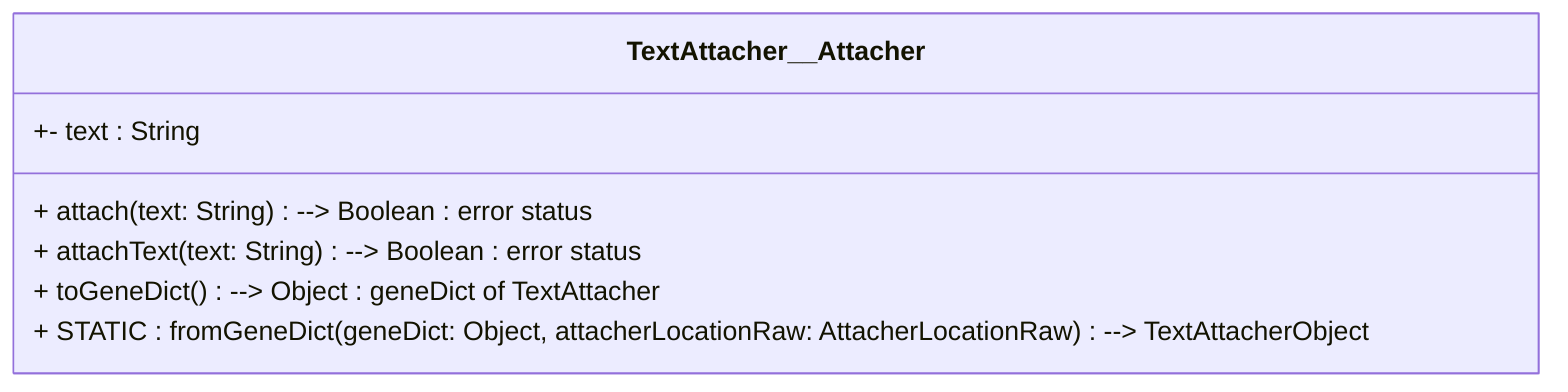 classDiagram
class TextAttacher__Attacher {
   +- text : String

   + attach (text: String) --> Boolean : error status

   + attachText (text: String) --> Boolean : error status

   + toGeneDict () --> Object : geneDict of TextAttacher

   + STATIC : fromGeneDict (geneDict: Object, attacherLocationRaw: AttacherLocationRaw) --> TextAttacherObject
}